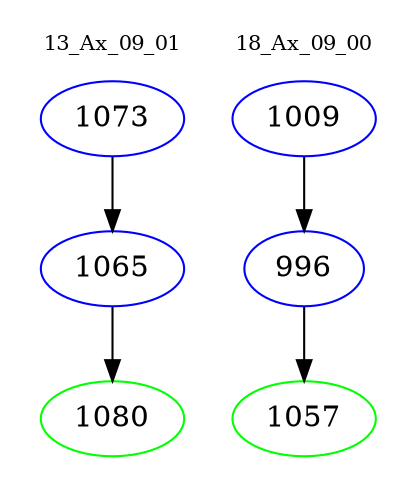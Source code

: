 digraph{
subgraph cluster_0 {
color = white
label = "13_Ax_09_01";
fontsize=10;
T0_1073 [label="1073", color="blue"]
T0_1073 -> T0_1065 [color="black"]
T0_1065 [label="1065", color="blue"]
T0_1065 -> T0_1080 [color="black"]
T0_1080 [label="1080", color="green"]
}
subgraph cluster_1 {
color = white
label = "18_Ax_09_00";
fontsize=10;
T1_1009 [label="1009", color="blue"]
T1_1009 -> T1_996 [color="black"]
T1_996 [label="996", color="blue"]
T1_996 -> T1_1057 [color="black"]
T1_1057 [label="1057", color="green"]
}
}
